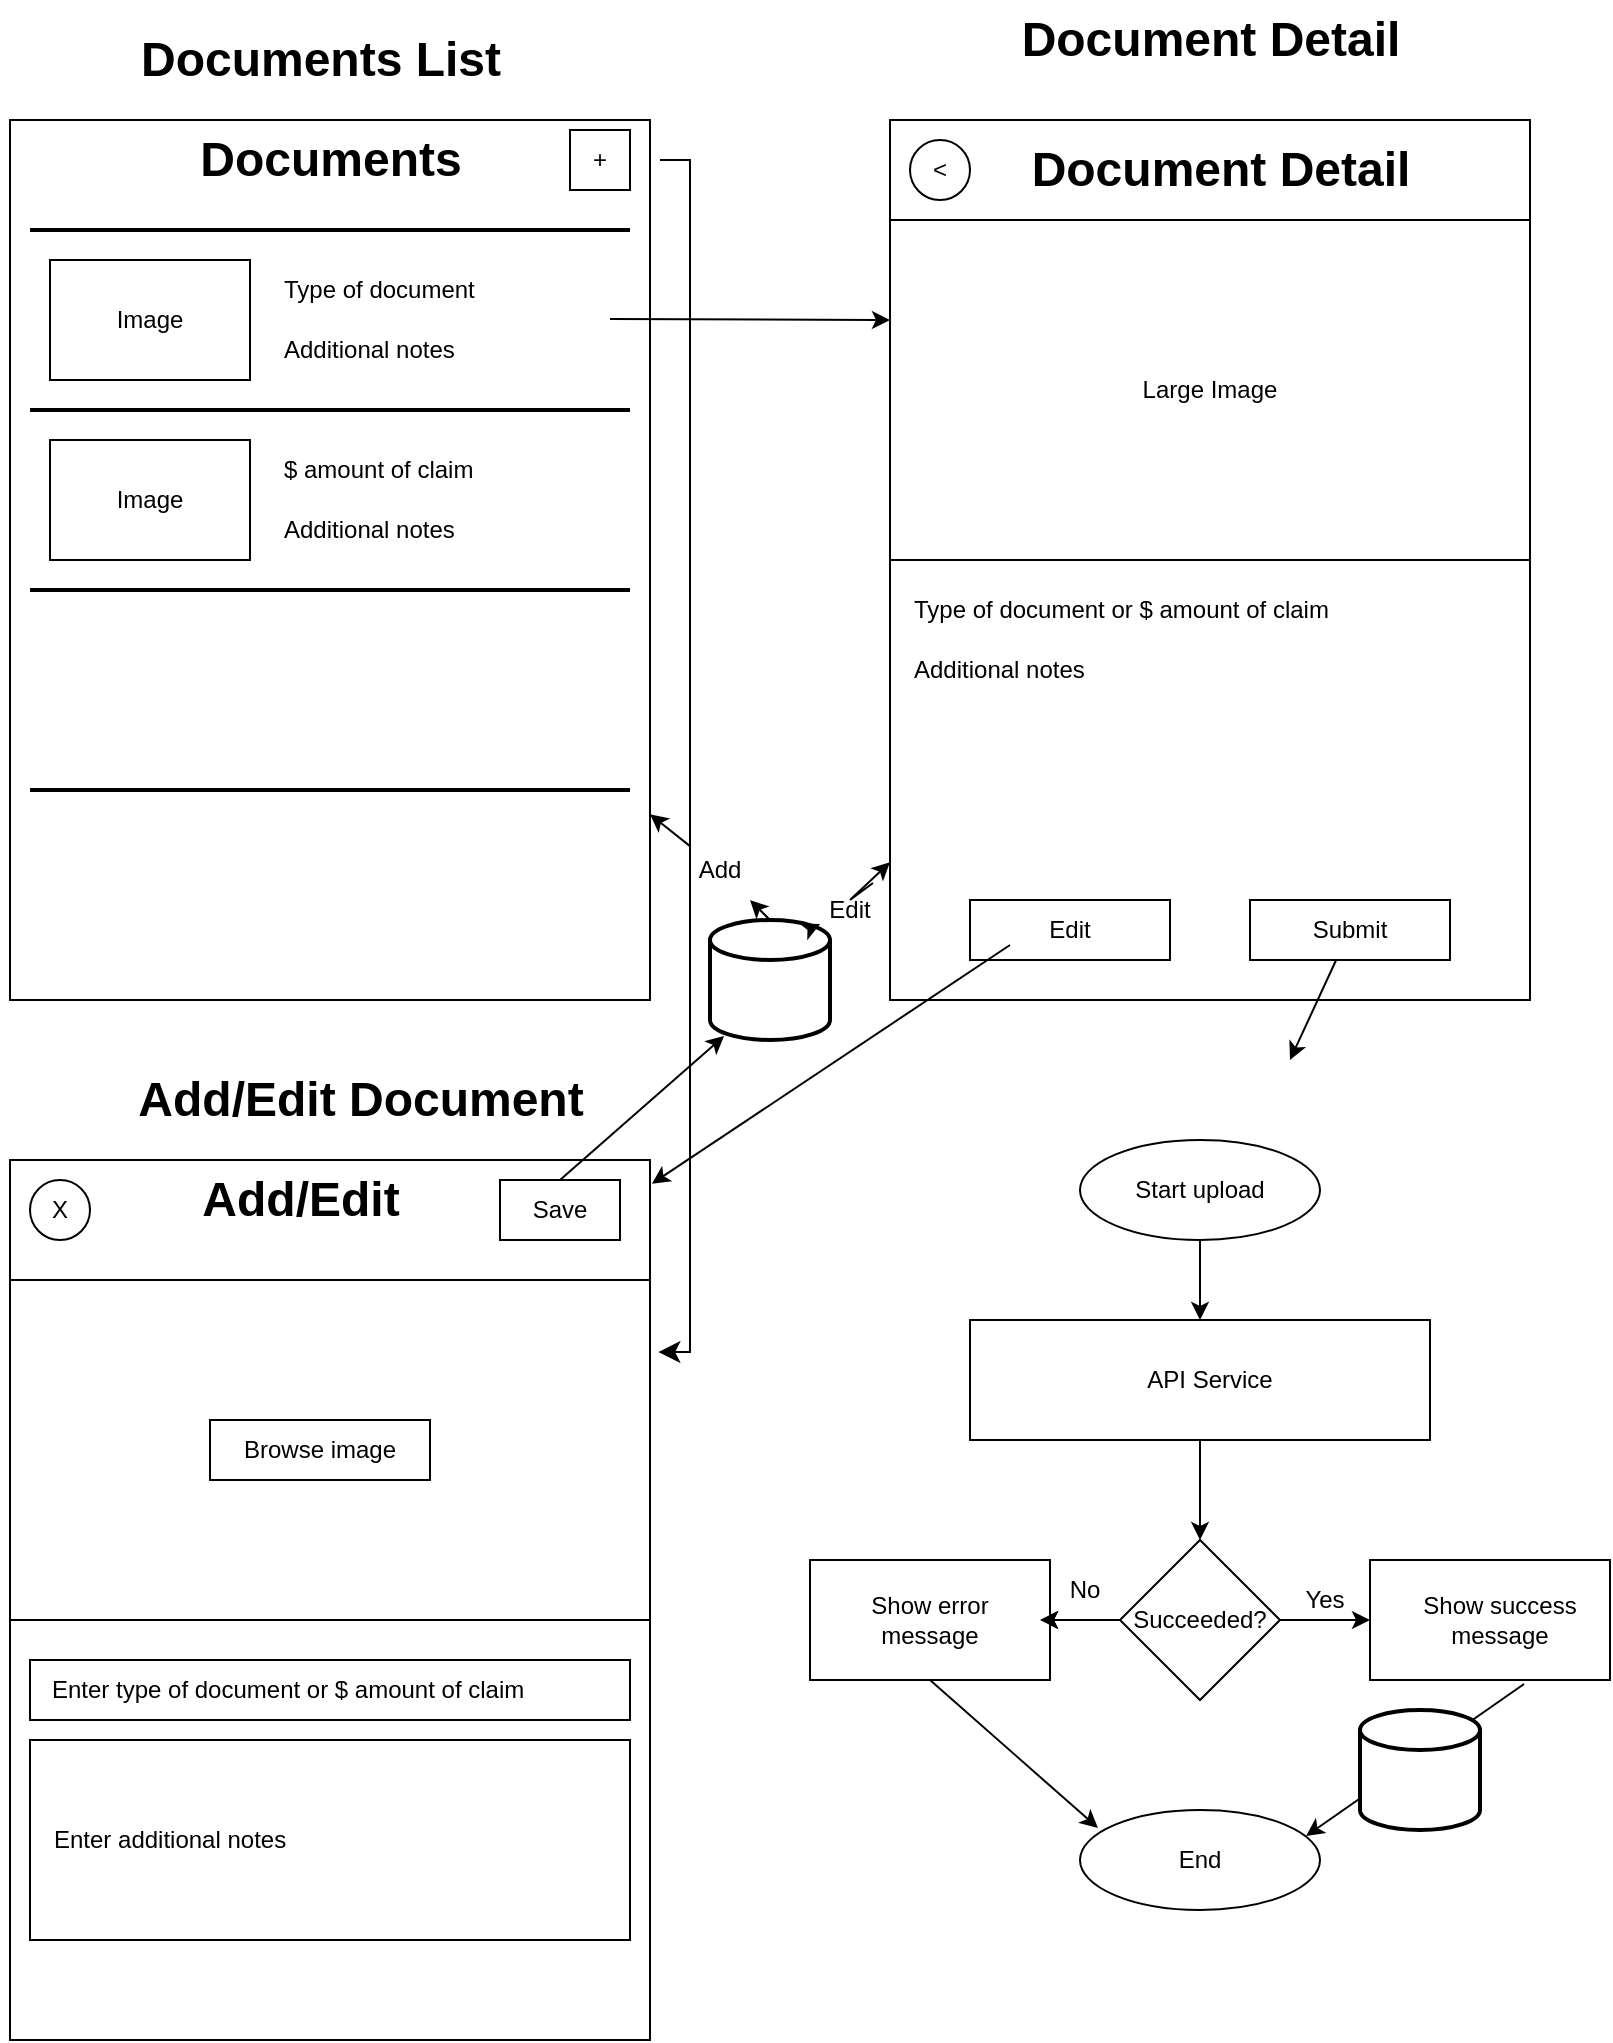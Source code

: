 <mxfile version="21.1.7" type="github">
  <diagram name="Page-1" id="rwWXIa1V0GOEBrqRVaI-">
    <mxGraphModel dx="2714" dy="970" grid="1" gridSize="10" guides="1" tooltips="1" connect="1" arrows="1" fold="1" page="1" pageScale="1" pageWidth="850" pageHeight="1100" math="0" shadow="0">
      <root>
        <mxCell id="0" />
        <mxCell id="1" parent="0" />
        <mxCell id="ceVRnK8p8HnaXM6WS_Wv-2" value="" style="rounded=0;whiteSpace=wrap;html=1;" parent="1" vertex="1">
          <mxGeometry x="40" y="80" width="320" height="440" as="geometry" />
        </mxCell>
        <mxCell id="ceVRnK8p8HnaXM6WS_Wv-3" value="Documents List" style="text;strokeColor=none;fillColor=none;html=1;fontSize=24;fontStyle=1;verticalAlign=middle;align=center;" parent="1" vertex="1">
          <mxGeometry x="150" y="30" width="90" height="40" as="geometry" />
        </mxCell>
        <mxCell id="ceVRnK8p8HnaXM6WS_Wv-4" value="Documents" style="text;strokeColor=none;fillColor=none;html=1;fontSize=24;fontStyle=1;verticalAlign=middle;align=center;" parent="1" vertex="1">
          <mxGeometry x="150" y="80" width="100" height="40" as="geometry" />
        </mxCell>
        <mxCell id="ceVRnK8p8HnaXM6WS_Wv-5" value="" style="verticalLabelPosition=bottom;verticalAlign=top;html=1;shape=mxgraph.basic.rect;fillColor2=none;strokeWidth=1;size=5;indent=5;" parent="1" vertex="1">
          <mxGeometry x="320" y="85" width="30" height="30" as="geometry" />
        </mxCell>
        <mxCell id="ceVRnK8p8HnaXM6WS_Wv-6" value="+" style="text;strokeColor=none;align=center;fillColor=none;html=1;verticalAlign=middle;whiteSpace=wrap;rounded=0;" parent="1" vertex="1">
          <mxGeometry x="305" y="85" width="60" height="30" as="geometry" />
        </mxCell>
        <mxCell id="ceVRnK8p8HnaXM6WS_Wv-7" value="" style="rounded=0;whiteSpace=wrap;html=1;" parent="1" vertex="1">
          <mxGeometry x="60" y="150" width="100" height="60" as="geometry" />
        </mxCell>
        <mxCell id="ceVRnK8p8HnaXM6WS_Wv-11" value="Image" style="text;strokeColor=none;align=center;fillColor=none;html=1;verticalAlign=middle;whiteSpace=wrap;rounded=0;" parent="1" vertex="1">
          <mxGeometry x="80" y="165" width="60" height="30" as="geometry" />
        </mxCell>
        <mxCell id="ceVRnK8p8HnaXM6WS_Wv-12" value="Type of document" style="text;strokeColor=none;align=left;fillColor=none;html=1;verticalAlign=middle;whiteSpace=wrap;rounded=0;" parent="1" vertex="1">
          <mxGeometry x="175" y="150" width="130" height="30" as="geometry" />
        </mxCell>
        <mxCell id="ceVRnK8p8HnaXM6WS_Wv-13" value="Additional notes" style="text;strokeColor=none;align=left;fillColor=none;html=1;verticalAlign=middle;whiteSpace=wrap;rounded=0;" parent="1" vertex="1">
          <mxGeometry x="175" y="180" width="110" height="30" as="geometry" />
        </mxCell>
        <mxCell id="ceVRnK8p8HnaXM6WS_Wv-14" value="" style="line;strokeWidth=2;html=1;" parent="1" vertex="1">
          <mxGeometry x="50" y="130" width="300" height="10" as="geometry" />
        </mxCell>
        <mxCell id="ceVRnK8p8HnaXM6WS_Wv-15" value="" style="line;strokeWidth=2;html=1;" parent="1" vertex="1">
          <mxGeometry x="50" y="220" width="300" height="10" as="geometry" />
        </mxCell>
        <mxCell id="ceVRnK8p8HnaXM6WS_Wv-16" value="" style="rounded=0;whiteSpace=wrap;html=1;" parent="1" vertex="1">
          <mxGeometry x="60" y="240" width="100" height="60" as="geometry" />
        </mxCell>
        <mxCell id="ceVRnK8p8HnaXM6WS_Wv-18" value="$ amount of claim&lt;br&gt;" style="text;strokeColor=none;align=left;fillColor=none;html=1;verticalAlign=middle;whiteSpace=wrap;rounded=0;" parent="1" vertex="1">
          <mxGeometry x="175" y="240" width="165" height="30" as="geometry" />
        </mxCell>
        <mxCell id="ceVRnK8p8HnaXM6WS_Wv-19" value="Additional notes" style="text;strokeColor=none;align=left;fillColor=none;html=1;verticalAlign=middle;whiteSpace=wrap;rounded=0;" parent="1" vertex="1">
          <mxGeometry x="175" y="270" width="110" height="30" as="geometry" />
        </mxCell>
        <mxCell id="ceVRnK8p8HnaXM6WS_Wv-20" value="" style="line;strokeWidth=2;html=1;" parent="1" vertex="1">
          <mxGeometry x="50" y="310" width="300" height="10" as="geometry" />
        </mxCell>
        <mxCell id="ceVRnK8p8HnaXM6WS_Wv-21" value="" style="line;strokeWidth=2;html=1;" parent="1" vertex="1">
          <mxGeometry x="50" y="410" width="300" height="10" as="geometry" />
        </mxCell>
        <mxCell id="ceVRnK8p8HnaXM6WS_Wv-22" value="Image" style="text;strokeColor=none;align=center;fillColor=none;html=1;verticalAlign=middle;whiteSpace=wrap;rounded=0;" parent="1" vertex="1">
          <mxGeometry x="80" y="255" width="60" height="30" as="geometry" />
        </mxCell>
        <mxCell id="ceVRnK8p8HnaXM6WS_Wv-23" value="" style="rounded=0;whiteSpace=wrap;html=1;" parent="1" vertex="1">
          <mxGeometry x="480" y="80" width="320" height="440" as="geometry" />
        </mxCell>
        <mxCell id="ceVRnK8p8HnaXM6WS_Wv-26" value="Document Detail" style="text;strokeColor=none;fillColor=none;html=1;fontSize=24;fontStyle=1;verticalAlign=middle;align=center;" parent="1" vertex="1">
          <mxGeometry x="505" y="20" width="270" height="40" as="geometry" />
        </mxCell>
        <mxCell id="ceVRnK8p8HnaXM6WS_Wv-27" value="Document Detail" style="text;strokeColor=none;fillColor=none;html=1;fontSize=24;fontStyle=1;verticalAlign=middle;align=center;" parent="1" vertex="1">
          <mxGeometry x="510" y="85" width="270" height="40" as="geometry" />
        </mxCell>
        <mxCell id="ceVRnK8p8HnaXM6WS_Wv-32" value="" style="endArrow=classic;html=1;rounded=0;" parent="1" edge="1">
          <mxGeometry relative="1" as="geometry">
            <mxPoint x="340" y="179.5" as="sourcePoint" />
            <mxPoint x="480" y="180" as="targetPoint" />
          </mxGeometry>
        </mxCell>
        <mxCell id="ceVRnK8p8HnaXM6WS_Wv-34" value="" style="verticalLabelPosition=bottom;verticalAlign=top;html=1;shape=mxgraph.basic.rect;fillColor2=none;strokeWidth=1;size=20;indent=5;" parent="1" vertex="1">
          <mxGeometry x="480" y="130" width="320" height="170" as="geometry" />
        </mxCell>
        <mxCell id="ceVRnK8p8HnaXM6WS_Wv-35" value="Large Image" style="text;strokeColor=none;align=center;fillColor=none;html=1;verticalAlign=middle;whiteSpace=wrap;rounded=0;" parent="1" vertex="1">
          <mxGeometry x="545" y="200" width="190" height="30" as="geometry" />
        </mxCell>
        <mxCell id="ceVRnK8p8HnaXM6WS_Wv-36" value="Type of document or $ amount of claim" style="text;strokeColor=none;align=left;fillColor=none;html=1;verticalAlign=middle;whiteSpace=wrap;rounded=0;" parent="1" vertex="1">
          <mxGeometry x="490" y="310" width="290" height="30" as="geometry" />
        </mxCell>
        <mxCell id="ceVRnK8p8HnaXM6WS_Wv-37" value="Additional notes" style="text;strokeColor=none;align=left;fillColor=none;html=1;verticalAlign=middle;whiteSpace=wrap;rounded=0;" parent="1" vertex="1">
          <mxGeometry x="490" y="340" width="110" height="30" as="geometry" />
        </mxCell>
        <mxCell id="ceVRnK8p8HnaXM6WS_Wv-38" value="" style="rounded=0;whiteSpace=wrap;html=1;" parent="1" vertex="1">
          <mxGeometry x="520" y="470" width="100" height="30" as="geometry" />
        </mxCell>
        <mxCell id="ceVRnK8p8HnaXM6WS_Wv-39" value="Edit" style="text;strokeColor=none;align=center;fillColor=none;html=1;verticalAlign=middle;whiteSpace=wrap;rounded=0;" parent="1" vertex="1">
          <mxGeometry x="540" y="470" width="60" height="30" as="geometry" />
        </mxCell>
        <mxCell id="ceVRnK8p8HnaXM6WS_Wv-40" value="" style="rounded=0;whiteSpace=wrap;html=1;" parent="1" vertex="1">
          <mxGeometry x="660" y="470" width="100" height="30" as="geometry" />
        </mxCell>
        <mxCell id="ceVRnK8p8HnaXM6WS_Wv-41" value="Submit" style="text;strokeColor=none;align=center;fillColor=none;html=1;verticalAlign=middle;whiteSpace=wrap;rounded=0;" parent="1" vertex="1">
          <mxGeometry x="680" y="470" width="60" height="30" as="geometry" />
        </mxCell>
        <mxCell id="ceVRnK8p8HnaXM6WS_Wv-42" value="" style="rounded=0;whiteSpace=wrap;html=1;" parent="1" vertex="1">
          <mxGeometry x="40" y="600" width="320" height="440" as="geometry" />
        </mxCell>
        <mxCell id="ceVRnK8p8HnaXM6WS_Wv-44" value="Add/Edit Document" style="text;strokeColor=none;fillColor=none;html=1;fontSize=24;fontStyle=1;verticalAlign=middle;align=center;" parent="1" vertex="1">
          <mxGeometry x="170" y="550" width="90" height="40" as="geometry" />
        </mxCell>
        <mxCell id="ceVRnK8p8HnaXM6WS_Wv-47" value="" style="endArrow=classic;html=1;rounded=0;entryX=1.003;entryY=0.027;entryDx=0;entryDy=0;entryPerimeter=0;exitX=0;exitY=0.75;exitDx=0;exitDy=0;" parent="1" source="ceVRnK8p8HnaXM6WS_Wv-39" target="ceVRnK8p8HnaXM6WS_Wv-42" edge="1">
          <mxGeometry relative="1" as="geometry">
            <mxPoint x="370" y="280" as="sourcePoint" />
            <mxPoint x="470" y="280" as="targetPoint" />
            <Array as="points" />
          </mxGeometry>
        </mxCell>
        <mxCell id="ceVRnK8p8HnaXM6WS_Wv-49" value="" style="ellipse;whiteSpace=wrap;html=1;aspect=fixed;" parent="1" vertex="1">
          <mxGeometry x="50" y="610" width="30" height="30" as="geometry" />
        </mxCell>
        <mxCell id="ceVRnK8p8HnaXM6WS_Wv-52" value="Add/Edit&lt;br&gt;" style="text;strokeColor=none;fillColor=none;html=1;fontSize=24;fontStyle=1;verticalAlign=middle;align=center;" parent="1" vertex="1">
          <mxGeometry x="140" y="600" width="90" height="40" as="geometry" />
        </mxCell>
        <mxCell id="ceVRnK8p8HnaXM6WS_Wv-53" value="" style="rounded=0;whiteSpace=wrap;html=1;" parent="1" vertex="1">
          <mxGeometry x="285" y="610" width="60" height="30" as="geometry" />
        </mxCell>
        <mxCell id="ceVRnK8p8HnaXM6WS_Wv-54" value="Save" style="text;strokeColor=none;align=center;fillColor=none;html=1;verticalAlign=middle;whiteSpace=wrap;rounded=0;" parent="1" vertex="1">
          <mxGeometry x="285" y="610" width="60" height="30" as="geometry" />
        </mxCell>
        <mxCell id="ceVRnK8p8HnaXM6WS_Wv-55" value="" style="verticalLabelPosition=bottom;verticalAlign=top;html=1;shape=mxgraph.basic.rect;fillColor2=none;strokeWidth=1;size=20;indent=5;" parent="1" vertex="1">
          <mxGeometry x="40" y="660" width="320" height="170" as="geometry" />
        </mxCell>
        <mxCell id="ceVRnK8p8HnaXM6WS_Wv-56" value="Browse Image" style="text;strokeColor=none;align=center;fillColor=none;html=1;verticalAlign=middle;whiteSpace=wrap;rounded=0;" parent="1" vertex="1">
          <mxGeometry x="105" y="730" width="190" height="30" as="geometry" />
        </mxCell>
        <mxCell id="ceVRnK8p8HnaXM6WS_Wv-58" value="" style="rounded=0;whiteSpace=wrap;html=1;" parent="1" vertex="1">
          <mxGeometry x="50" y="850" width="300" height="30" as="geometry" />
        </mxCell>
        <mxCell id="ceVRnK8p8HnaXM6WS_Wv-59" value="Enter type of document or $ amount of claim" style="text;strokeColor=none;align=left;fillColor=none;html=1;verticalAlign=middle;whiteSpace=wrap;rounded=0;" parent="1" vertex="1">
          <mxGeometry x="59" y="850" width="290" height="30" as="geometry" />
        </mxCell>
        <mxCell id="ceVRnK8p8HnaXM6WS_Wv-60" value="Enter type of document or $ amount of claim" style="text;strokeColor=none;align=left;fillColor=none;html=1;verticalAlign=middle;whiteSpace=wrap;rounded=0;" parent="1" vertex="1">
          <mxGeometry x="50" y="890" width="290" height="80" as="geometry" />
        </mxCell>
        <mxCell id="ceVRnK8p8HnaXM6WS_Wv-62" value="" style="rounded=0;whiteSpace=wrap;html=1;" parent="1" vertex="1">
          <mxGeometry x="50" y="890" width="300" height="100" as="geometry" />
        </mxCell>
        <mxCell id="ceVRnK8p8HnaXM6WS_Wv-63" value="Enter additional notes&lt;br&gt;" style="text;strokeColor=none;align=left;fillColor=none;html=1;verticalAlign=middle;whiteSpace=wrap;rounded=0;" parent="1" vertex="1">
          <mxGeometry x="60" y="925" width="290" height="30" as="geometry" />
        </mxCell>
        <mxCell id="ceVRnK8p8HnaXM6WS_Wv-64" value="X" style="text;strokeColor=none;align=center;fillColor=none;html=1;verticalAlign=middle;whiteSpace=wrap;rounded=0;" parent="1" vertex="1">
          <mxGeometry x="35" y="610" width="60" height="30" as="geometry" />
        </mxCell>
        <mxCell id="ceVRnK8p8HnaXM6WS_Wv-65" value="" style="endArrow=classic;html=1;rounded=0;exitX=0.883;exitY=0.05;exitDx=0;exitDy=0;exitPerimeter=0;" parent="1" source="FwdonJgzTYgUH80v2TEw-29" target="ceVRnK8p8HnaXM6WS_Wv-23" edge="1">
          <mxGeometry width="50" height="50" relative="1" as="geometry">
            <mxPoint x="460" y="460" as="sourcePoint" />
            <mxPoint x="450" y="550" as="targetPoint" />
            <Array as="points">
              <mxPoint x="460" y="470" />
            </Array>
          </mxGeometry>
        </mxCell>
        <mxCell id="ceVRnK8p8HnaXM6WS_Wv-66" value="" style="strokeWidth=2;html=1;shape=mxgraph.flowchart.database;whiteSpace=wrap;" parent="1" vertex="1">
          <mxGeometry x="390" y="480" width="60" height="60" as="geometry" />
        </mxCell>
        <mxCell id="ceVRnK8p8HnaXM6WS_Wv-67" value="" style="rounded=0;whiteSpace=wrap;html=1;" parent="1" vertex="1">
          <mxGeometry x="140" y="730" width="110" height="30" as="geometry" />
        </mxCell>
        <mxCell id="ceVRnK8p8HnaXM6WS_Wv-68" value="Browse image" style="text;strokeColor=none;align=center;fillColor=none;html=1;verticalAlign=middle;whiteSpace=wrap;rounded=0;" parent="1" vertex="1">
          <mxGeometry x="155" y="730" width="80" height="30" as="geometry" />
        </mxCell>
        <mxCell id="ceVRnK8p8HnaXM6WS_Wv-71" value="" style="ellipse;whiteSpace=wrap;html=1;" parent="1" vertex="1">
          <mxGeometry x="575" y="590" width="120" height="50" as="geometry" />
        </mxCell>
        <mxCell id="ceVRnK8p8HnaXM6WS_Wv-72" value="Start upload&lt;br&gt;" style="text;strokeColor=none;align=center;fillColor=none;html=1;verticalAlign=middle;whiteSpace=wrap;rounded=0;" parent="1" vertex="1">
          <mxGeometry x="595" y="600" width="80" height="30" as="geometry" />
        </mxCell>
        <mxCell id="ceVRnK8p8HnaXM6WS_Wv-73" value="" style="rounded=0;whiteSpace=wrap;html=1;" parent="1" vertex="1">
          <mxGeometry x="520" y="680" width="230" height="60" as="geometry" />
        </mxCell>
        <mxCell id="FwdonJgzTYgUH80v2TEw-7" value="" style="edgeStyle=orthogonalEdgeStyle;rounded=0;orthogonalLoop=1;jettySize=auto;html=1;" edge="1" parent="1" source="ceVRnK8p8HnaXM6WS_Wv-74" target="ceVRnK8p8HnaXM6WS_Wv-84">
          <mxGeometry relative="1" as="geometry" />
        </mxCell>
        <mxCell id="ceVRnK8p8HnaXM6WS_Wv-74" value="" style="rhombus;whiteSpace=wrap;html=1;" parent="1" vertex="1">
          <mxGeometry x="595" y="790" width="80" height="80" as="geometry" />
        </mxCell>
        <mxCell id="ceVRnK8p8HnaXM6WS_Wv-75" value="" style="edgeStyle=elbowEdgeStyle;elbow=horizontal;endArrow=classic;html=1;curved=0;rounded=0;endSize=8;startSize=8;entryX=1.013;entryY=0.212;entryDx=0;entryDy=0;entryPerimeter=0;" parent="1" source="ceVRnK8p8HnaXM6WS_Wv-6" target="ceVRnK8p8HnaXM6WS_Wv-55" edge="1">
          <mxGeometry width="50" height="50" relative="1" as="geometry">
            <mxPoint x="420" y="330" as="sourcePoint" />
            <mxPoint x="450" y="500" as="targetPoint" />
            <Array as="points">
              <mxPoint x="380" y="300" />
            </Array>
          </mxGeometry>
        </mxCell>
        <mxCell id="ceVRnK8p8HnaXM6WS_Wv-78" value="" style="ellipse;whiteSpace=wrap;html=1;" parent="1" vertex="1">
          <mxGeometry x="575" y="925" width="120" height="50" as="geometry" />
        </mxCell>
        <mxCell id="ceVRnK8p8HnaXM6WS_Wv-79" value="End" style="text;strokeColor=none;align=center;fillColor=none;html=1;verticalAlign=middle;whiteSpace=wrap;rounded=0;" parent="1" vertex="1">
          <mxGeometry x="595" y="935" width="80" height="30" as="geometry" />
        </mxCell>
        <mxCell id="ceVRnK8p8HnaXM6WS_Wv-81" value="" style="rounded=0;whiteSpace=wrap;html=1;" parent="1" vertex="1">
          <mxGeometry x="720" y="800" width="120" height="60" as="geometry" />
        </mxCell>
        <mxCell id="ceVRnK8p8HnaXM6WS_Wv-82" value="" style="rounded=0;whiteSpace=wrap;html=1;" parent="1" vertex="1">
          <mxGeometry x="440" y="800" width="120" height="60" as="geometry" />
        </mxCell>
        <mxCell id="ceVRnK8p8HnaXM6WS_Wv-83" value="API Service&lt;br&gt;" style="text;strokeColor=none;align=center;fillColor=none;html=1;verticalAlign=middle;whiteSpace=wrap;rounded=0;" parent="1" vertex="1">
          <mxGeometry x="590" y="695" width="100" height="30" as="geometry" />
        </mxCell>
        <mxCell id="ceVRnK8p8HnaXM6WS_Wv-84" value="Show error message" style="text;strokeColor=none;align=center;fillColor=none;html=1;verticalAlign=middle;whiteSpace=wrap;rounded=0;" parent="1" vertex="1">
          <mxGeometry x="445" y="817.5" width="110" height="25" as="geometry" />
        </mxCell>
        <mxCell id="ceVRnK8p8HnaXM6WS_Wv-85" value="Show success message" style="text;strokeColor=none;align=center;fillColor=none;html=1;verticalAlign=middle;whiteSpace=wrap;rounded=0;" parent="1" vertex="1">
          <mxGeometry x="730" y="815" width="110" height="30" as="geometry" />
        </mxCell>
        <mxCell id="ceVRnK8p8HnaXM6WS_Wv-87" value="" style="endArrow=classic;html=1;rounded=0;" parent="1" source="ceVRnK8p8HnaXM6WS_Wv-41" edge="1">
          <mxGeometry width="50" height="50" relative="1" as="geometry">
            <mxPoint x="400" y="810" as="sourcePoint" />
            <mxPoint x="680" y="550" as="targetPoint" />
          </mxGeometry>
        </mxCell>
        <mxCell id="FwdonJgzTYgUH80v2TEw-3" value="" style="endArrow=classic;html=1;rounded=0;exitX=0.5;exitY=1;exitDx=0;exitDy=0;entryX=0.5;entryY=0;entryDx=0;entryDy=0;" edge="1" parent="1" source="ceVRnK8p8HnaXM6WS_Wv-71" target="ceVRnK8p8HnaXM6WS_Wv-73">
          <mxGeometry width="50" height="50" relative="1" as="geometry">
            <mxPoint x="400" y="690" as="sourcePoint" />
            <mxPoint x="450" y="640" as="targetPoint" />
          </mxGeometry>
        </mxCell>
        <mxCell id="FwdonJgzTYgUH80v2TEw-4" value="" style="endArrow=classic;html=1;rounded=0;entryX=0.5;entryY=0;entryDx=0;entryDy=0;exitX=0.5;exitY=1;exitDx=0;exitDy=0;" edge="1" parent="1" source="ceVRnK8p8HnaXM6WS_Wv-73" target="ceVRnK8p8HnaXM6WS_Wv-74">
          <mxGeometry width="50" height="50" relative="1" as="geometry">
            <mxPoint x="420" y="760" as="sourcePoint" />
            <mxPoint x="470" y="710" as="targetPoint" />
          </mxGeometry>
        </mxCell>
        <mxCell id="FwdonJgzTYgUH80v2TEw-5" value="" style="endArrow=classic;html=1;rounded=0;entryX=0;entryY=0.5;entryDx=0;entryDy=0;exitX=1;exitY=0.5;exitDx=0;exitDy=0;" edge="1" parent="1" source="ceVRnK8p8HnaXM6WS_Wv-74" target="ceVRnK8p8HnaXM6WS_Wv-81">
          <mxGeometry width="50" height="50" relative="1" as="geometry">
            <mxPoint x="400" y="690" as="sourcePoint" />
            <mxPoint x="450" y="640" as="targetPoint" />
          </mxGeometry>
        </mxCell>
        <mxCell id="FwdonJgzTYgUH80v2TEw-9" value="" style="endArrow=classic;html=1;rounded=0;entryX=0.075;entryY=0.18;entryDx=0;entryDy=0;entryPerimeter=0;exitX=0.5;exitY=1;exitDx=0;exitDy=0;" edge="1" parent="1" source="ceVRnK8p8HnaXM6WS_Wv-82" target="ceVRnK8p8HnaXM6WS_Wv-78">
          <mxGeometry width="50" height="50" relative="1" as="geometry">
            <mxPoint x="400" y="690" as="sourcePoint" />
            <mxPoint x="450" y="640" as="targetPoint" />
          </mxGeometry>
        </mxCell>
        <mxCell id="FwdonJgzTYgUH80v2TEw-10" value="" style="endArrow=classic;html=1;rounded=0;entryX=0.942;entryY=0.26;entryDx=0;entryDy=0;entryPerimeter=0;exitX=0.642;exitY=1.033;exitDx=0;exitDy=0;exitPerimeter=0;" edge="1" parent="1" source="ceVRnK8p8HnaXM6WS_Wv-81" target="ceVRnK8p8HnaXM6WS_Wv-78">
          <mxGeometry width="50" height="50" relative="1" as="geometry">
            <mxPoint x="400" y="690" as="sourcePoint" />
            <mxPoint x="450" y="640" as="targetPoint" />
          </mxGeometry>
        </mxCell>
        <mxCell id="FwdonJgzTYgUH80v2TEw-11" value="" style="strokeWidth=2;html=1;shape=mxgraph.flowchart.database;whiteSpace=wrap;" vertex="1" parent="1">
          <mxGeometry x="715" y="875" width="60" height="60" as="geometry" />
        </mxCell>
        <mxCell id="FwdonJgzTYgUH80v2TEw-12" value="Succeeded?" style="text;strokeColor=none;align=center;fillColor=none;html=1;verticalAlign=middle;whiteSpace=wrap;rounded=0;" vertex="1" parent="1">
          <mxGeometry x="595" y="815" width="80" height="30" as="geometry" />
        </mxCell>
        <mxCell id="FwdonJgzTYgUH80v2TEw-13" value="Yes&lt;br&gt;" style="text;strokeColor=none;align=center;fillColor=none;html=1;verticalAlign=middle;whiteSpace=wrap;rounded=0;" vertex="1" parent="1">
          <mxGeometry x="675" y="805" width="45" height="30" as="geometry" />
        </mxCell>
        <mxCell id="FwdonJgzTYgUH80v2TEw-15" value="No&lt;br&gt;" style="text;strokeColor=none;align=center;fillColor=none;html=1;verticalAlign=middle;whiteSpace=wrap;rounded=0;" vertex="1" parent="1">
          <mxGeometry x="555" y="800" width="45" height="30" as="geometry" />
        </mxCell>
        <mxCell id="FwdonJgzTYgUH80v2TEw-16" style="edgeStyle=orthogonalEdgeStyle;rounded=0;orthogonalLoop=1;jettySize=auto;html=1;exitX=0.5;exitY=1;exitDx=0;exitDy=0;entryX=0;entryY=1;entryDx=0;entryDy=0;" edge="1" parent="1" source="FwdonJgzTYgUH80v2TEw-15" target="FwdonJgzTYgUH80v2TEw-15">
          <mxGeometry relative="1" as="geometry" />
        </mxCell>
        <mxCell id="FwdonJgzTYgUH80v2TEw-19" value="" style="ellipse;whiteSpace=wrap;html=1;aspect=fixed;" vertex="1" parent="1">
          <mxGeometry x="490" y="90" width="30" height="30" as="geometry" />
        </mxCell>
        <mxCell id="FwdonJgzTYgUH80v2TEw-20" value="&amp;lt;" style="text;strokeColor=none;align=center;fillColor=none;html=1;verticalAlign=middle;whiteSpace=wrap;rounded=0;" vertex="1" parent="1">
          <mxGeometry x="475" y="90" width="60" height="30" as="geometry" />
        </mxCell>
        <mxCell id="FwdonJgzTYgUH80v2TEw-23" value="" style="endArrow=classic;html=1;rounded=0;" edge="1" parent="1" source="FwdonJgzTYgUH80v2TEw-25" target="ceVRnK8p8HnaXM6WS_Wv-2">
          <mxGeometry width="50" height="50" relative="1" as="geometry">
            <mxPoint x="420" y="480" as="sourcePoint" />
            <mxPoint x="420" y="370" as="targetPoint" />
          </mxGeometry>
        </mxCell>
        <mxCell id="FwdonJgzTYgUH80v2TEw-26" value="" style="endArrow=classic;html=1;rounded=0;" edge="1" parent="1" target="FwdonJgzTYgUH80v2TEw-25">
          <mxGeometry width="50" height="50" relative="1" as="geometry">
            <mxPoint x="420" y="480" as="sourcePoint" />
            <mxPoint x="360" y="431" as="targetPoint" />
          </mxGeometry>
        </mxCell>
        <mxCell id="FwdonJgzTYgUH80v2TEw-25" value="Add&lt;br&gt;" style="text;strokeColor=none;align=center;fillColor=none;html=1;verticalAlign=middle;whiteSpace=wrap;rounded=0;" vertex="1" parent="1">
          <mxGeometry x="380" y="440" width="30" height="30" as="geometry" />
        </mxCell>
        <mxCell id="FwdonJgzTYgUH80v2TEw-28" value="" style="endArrow=classic;html=1;rounded=0;exitX=0.5;exitY=0;exitDx=0;exitDy=0;entryX=0.117;entryY=0.967;entryDx=0;entryDy=0;entryPerimeter=0;" edge="1" parent="1" source="ceVRnK8p8HnaXM6WS_Wv-54" target="ceVRnK8p8HnaXM6WS_Wv-66">
          <mxGeometry width="50" height="50" relative="1" as="geometry">
            <mxPoint x="400" y="610" as="sourcePoint" />
            <mxPoint x="450" y="560" as="targetPoint" />
          </mxGeometry>
        </mxCell>
        <mxCell id="FwdonJgzTYgUH80v2TEw-30" value="" style="endArrow=classic;html=1;rounded=0;exitX=0.883;exitY=0.05;exitDx=0;exitDy=0;exitPerimeter=0;" edge="1" parent="1" source="ceVRnK8p8HnaXM6WS_Wv-66" target="FwdonJgzTYgUH80v2TEw-29">
          <mxGeometry width="50" height="50" relative="1" as="geometry">
            <mxPoint x="443" y="483" as="sourcePoint" />
            <mxPoint x="480" y="451" as="targetPoint" />
            <Array as="points" />
          </mxGeometry>
        </mxCell>
        <mxCell id="FwdonJgzTYgUH80v2TEw-29" value="Edit&lt;br&gt;" style="text;strokeColor=none;align=center;fillColor=none;html=1;verticalAlign=middle;whiteSpace=wrap;rounded=0;" vertex="1" parent="1">
          <mxGeometry x="445" y="460" width="30" height="30" as="geometry" />
        </mxCell>
      </root>
    </mxGraphModel>
  </diagram>
</mxfile>
